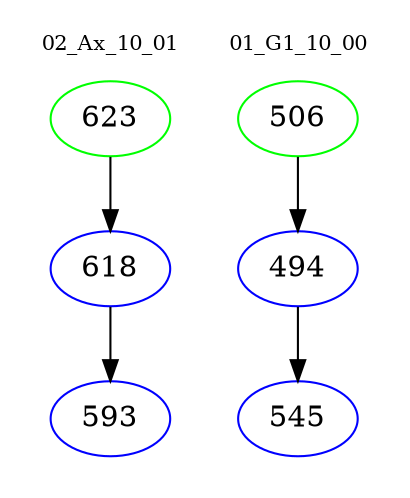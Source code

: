 digraph{
subgraph cluster_0 {
color = white
label = "02_Ax_10_01";
fontsize=10;
T0_623 [label="623", color="green"]
T0_623 -> T0_618 [color="black"]
T0_618 [label="618", color="blue"]
T0_618 -> T0_593 [color="black"]
T0_593 [label="593", color="blue"]
}
subgraph cluster_1 {
color = white
label = "01_G1_10_00";
fontsize=10;
T1_506 [label="506", color="green"]
T1_506 -> T1_494 [color="black"]
T1_494 [label="494", color="blue"]
T1_494 -> T1_545 [color="black"]
T1_545 [label="545", color="blue"]
}
}
